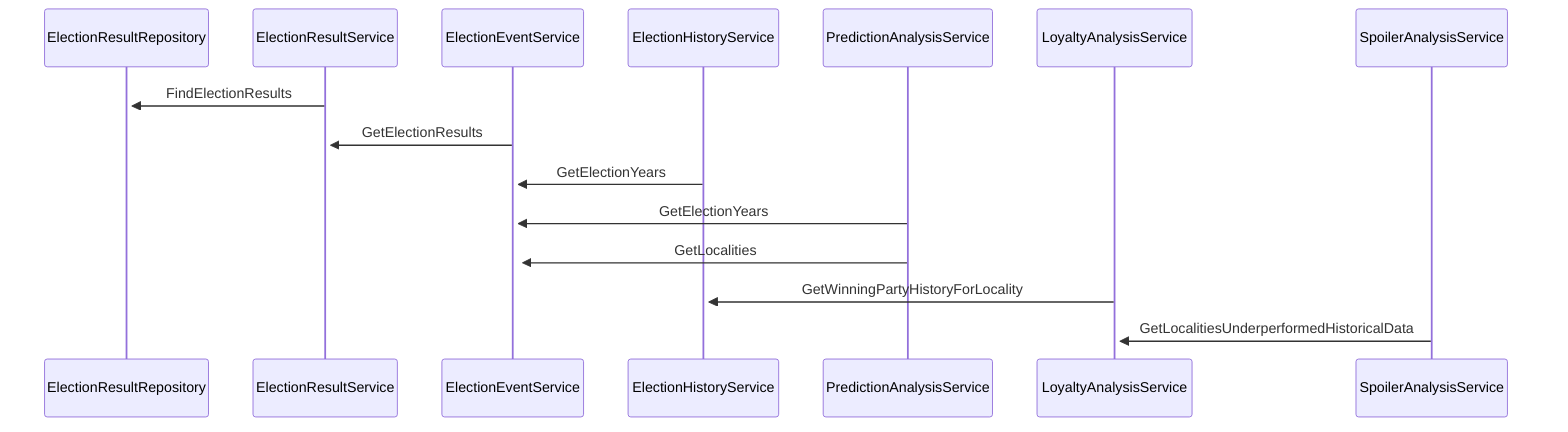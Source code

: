 sequenceDiagram
    participant ERR as ElectionResultRepository
    participant ERS as ElectionResultService
    participant EES as ElectionEventService
    participant EHS as ElectionHistoryService
    participant PAS as PredictionAnalysisService
    participant LAS as LoyaltyAnalysisService
    participant SAS as SpoilerAnalysisService

    ERS->>+ERR: FindElectionResults
    EES->>+ERS: GetElectionResults
    EHS->>+EES: GetElectionYears
    PAS->>+EES: GetElectionYears
    PAS->>+EES: GetLocalities
    LAS->>+EHS: GetWinningPartyHistoryForLocality
    SAS->>+LAS: GetLocalitiesUnderperformedHistoricalData